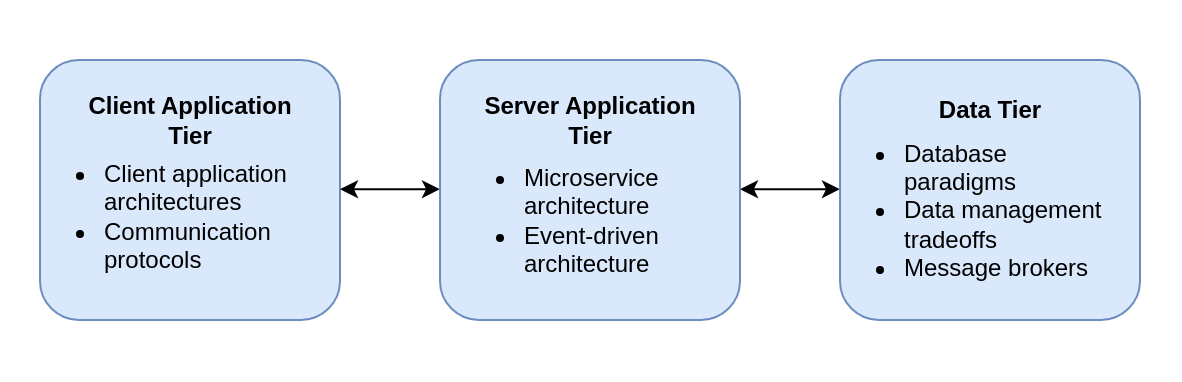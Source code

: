 <mxfile version="14.4.8" type="device"><diagram id="BeUEBrosEWx71Pr9qyIy" name="Page-1"><mxGraphModel dx="988" dy="572" grid="0" gridSize="10" guides="1" tooltips="1" connect="1" arrows="1" fold="1" page="1" pageScale="1" pageWidth="827" pageHeight="1169" math="0" shadow="0"><root><mxCell id="0"/><mxCell id="1" parent="0"/><mxCell id="9p7qLPF6CB1HoAaOJzt6-22" value="" style="rounded=0;whiteSpace=wrap;html=1;align=center;labelBorderColor=#000000;strokeColor=none;" vertex="1" parent="1"><mxGeometry x="60" y="300" width="590" height="190" as="geometry"/></mxCell><mxCell id="9p7qLPF6CB1HoAaOJzt6-1" value="" style="rounded=1;whiteSpace=wrap;html=1;fillColor=#dae8fc;strokeColor=#6c8ebf;" vertex="1" parent="1"><mxGeometry x="80" y="330" width="150" height="130" as="geometry"/></mxCell><mxCell id="9p7qLPF6CB1HoAaOJzt6-2" value="&lt;b&gt;Client Application Tier&lt;/b&gt;" style="text;html=1;strokeColor=none;fillColor=none;align=center;verticalAlign=middle;whiteSpace=wrap;rounded=0;" vertex="1" parent="1"><mxGeometry x="100" y="350" width="110" height="20" as="geometry"/></mxCell><mxCell id="9p7qLPF6CB1HoAaOJzt6-4" value="&lt;ul&gt;&lt;li&gt;Client application architectures&lt;/li&gt;&lt;li&gt;Communication protocols&lt;/li&gt;&lt;/ul&gt;" style="text;html=1;strokeColor=none;fillColor=none;align=left;verticalAlign=middle;whiteSpace=wrap;rounded=0;" vertex="1" parent="1"><mxGeometry x="70" y="398" width="150" height="20" as="geometry"/></mxCell><mxCell id="9p7qLPF6CB1HoAaOJzt6-20" value="" style="endArrow=classic;startArrow=classic;html=1;" edge="1" parent="1"><mxGeometry width="50" height="50" relative="1" as="geometry"><mxPoint x="230" y="394.58" as="sourcePoint"/><mxPoint x="280" y="394.58" as="targetPoint"/></mxGeometry></mxCell><mxCell id="9p7qLPF6CB1HoAaOJzt6-21" value="" style="endArrow=classic;startArrow=classic;html=1;" edge="1" parent="1"><mxGeometry width="50" height="50" relative="1" as="geometry"><mxPoint x="430" y="394.58" as="sourcePoint"/><mxPoint x="480" y="394.58" as="targetPoint"/></mxGeometry></mxCell><mxCell id="9p7qLPF6CB1HoAaOJzt6-24" value="" style="group" vertex="1" connectable="0" parent="1"><mxGeometry x="470" y="330" width="160" height="130" as="geometry"/></mxCell><mxCell id="9p7qLPF6CB1HoAaOJzt6-16" value="" style="rounded=1;whiteSpace=wrap;html=1;fillColor=#dae8fc;strokeColor=#6c8ebf;" vertex="1" parent="9p7qLPF6CB1HoAaOJzt6-24"><mxGeometry x="10" width="150" height="130" as="geometry"/></mxCell><mxCell id="9p7qLPF6CB1HoAaOJzt6-17" value="&lt;b&gt;Data Tier&lt;/b&gt;" style="text;html=1;strokeColor=none;fillColor=none;align=center;verticalAlign=middle;whiteSpace=wrap;rounded=0;" vertex="1" parent="9p7qLPF6CB1HoAaOJzt6-24"><mxGeometry x="30" y="15" width="110" height="20" as="geometry"/></mxCell><mxCell id="9p7qLPF6CB1HoAaOJzt6-18" value="&lt;ul&gt;&lt;li&gt;Database paradigms&lt;/li&gt;&lt;li&gt;Data management tradeoffs&lt;/li&gt;&lt;li&gt;Message brokers&lt;/li&gt;&lt;/ul&gt;" style="text;html=1;strokeColor=none;fillColor=none;align=left;verticalAlign=middle;whiteSpace=wrap;rounded=0;" vertex="1" parent="9p7qLPF6CB1HoAaOJzt6-24"><mxGeometry y="65" width="150" height="20" as="geometry"/></mxCell><mxCell id="9p7qLPF6CB1HoAaOJzt6-26" value="" style="group" vertex="1" connectable="0" parent="1"><mxGeometry x="280" y="330" width="150" height="130" as="geometry"/></mxCell><mxCell id="9p7qLPF6CB1HoAaOJzt6-13" value="" style="rounded=1;whiteSpace=wrap;html=1;fillColor=#dae8fc;strokeColor=#6c8ebf;" vertex="1" parent="9p7qLPF6CB1HoAaOJzt6-26"><mxGeometry width="150" height="130" as="geometry"/></mxCell><mxCell id="9p7qLPF6CB1HoAaOJzt6-14" value="&lt;b&gt;Server Application Tier&lt;/b&gt;" style="text;html=1;strokeColor=none;fillColor=none;align=center;verticalAlign=middle;whiteSpace=wrap;rounded=0;" vertex="1" parent="9p7qLPF6CB1HoAaOJzt6-26"><mxGeometry x="20" y="20" width="110" height="20" as="geometry"/></mxCell><mxCell id="9p7qLPF6CB1HoAaOJzt6-15" value="&lt;ul&gt;&lt;li&gt;Microservice architecture&lt;/li&gt;&lt;li&gt;Event-driven architecture&lt;/li&gt;&lt;/ul&gt;" style="text;html=1;strokeColor=none;fillColor=none;align=left;verticalAlign=middle;whiteSpace=wrap;rounded=0;" vertex="1" parent="9p7qLPF6CB1HoAaOJzt6-26"><mxGeometry y="70" width="150" height="20" as="geometry"/></mxCell></root></mxGraphModel></diagram></mxfile>